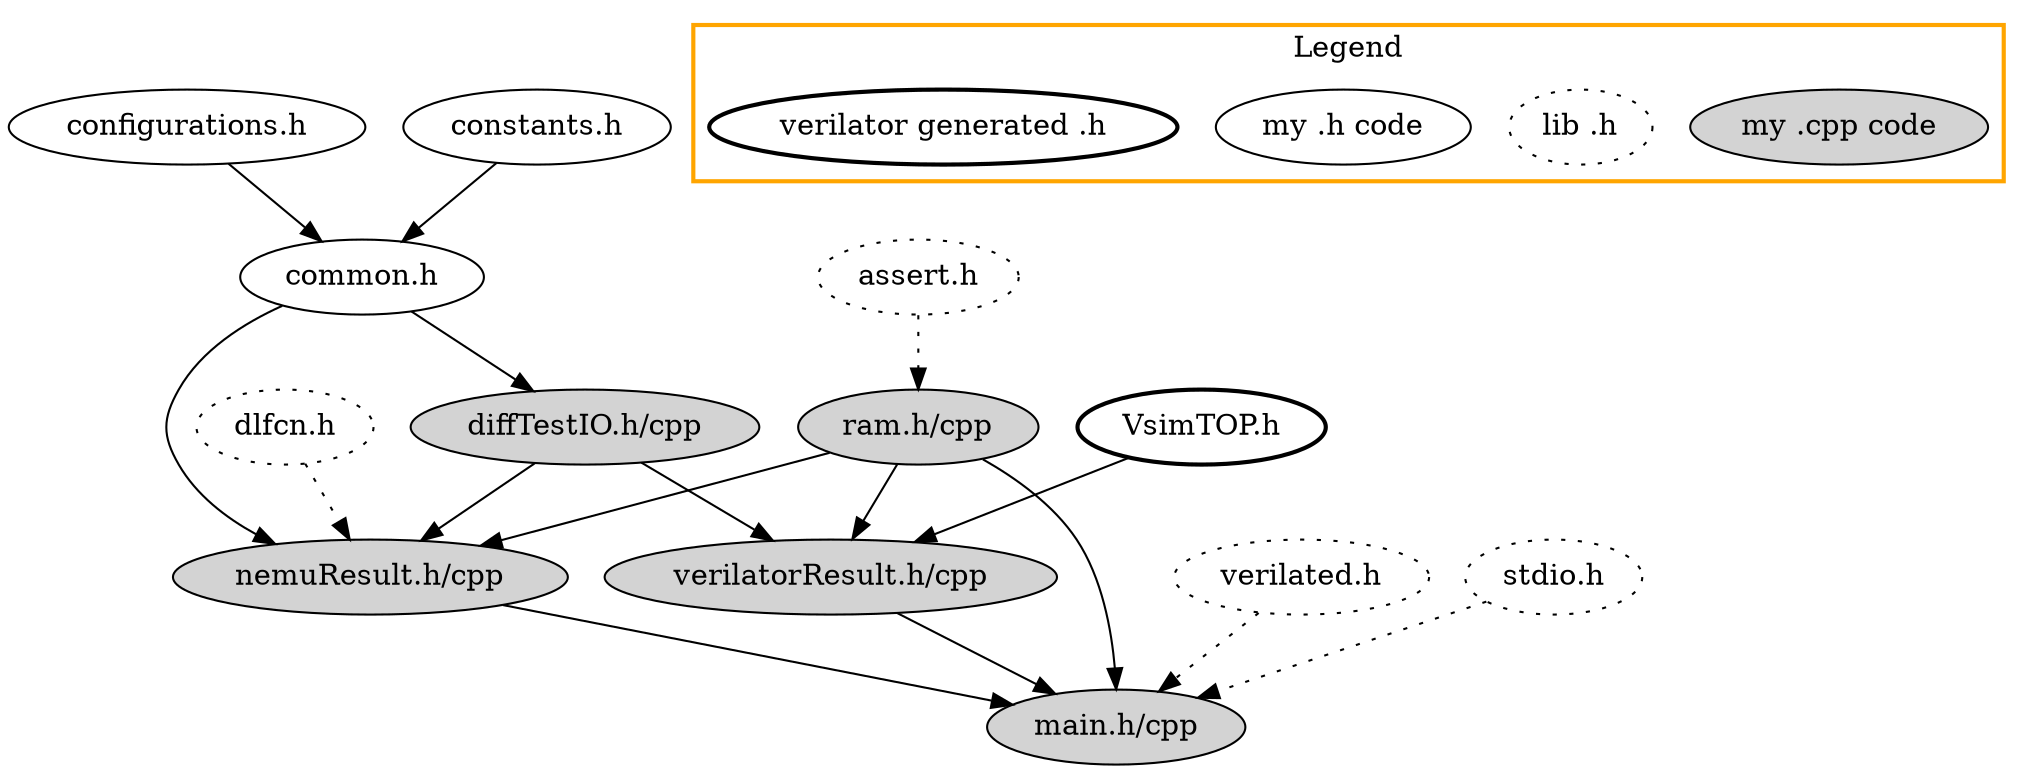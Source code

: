 digraph G {
  "configurations.h" -> "common.h";
  "constants.h" -> "common.h";
  "common.h" -> "diffTestIO.h/cpp", "nemuResult.h/cpp";
  "diffTestIO.h/cpp" -> "verilatorResult.h/cpp", "nemuResult.h/cpp";
  "verilatorResult.h/cpp" -> "main.h/cpp";

  "VsimTOP.h" [style=bold];
  "VsimTOP.h" -> "verilatorResult.h/cpp";

  "nemuResult.h/cpp" [style=filled];
  "verilatorResult.h/cpp" [style=filled];
  "main.h/cpp" [style=filled];
  "ram.h/cpp" [style=filled];
  "diffTestIO.h/cpp" [style=filled];


  "verilated.h" [style=dotted];
  "dlfcn.h" [style=dotted];
  "stdio.h" [style=dotted];
  "assert.h" [style=dotted];
  "verilated.h" -> "main.h/cpp" [style=dotted];
  "dlfcn.h" -> "nemuResult.h/cpp" [style=dotted];
  "stdio.h" -> "main.h/cpp" [style=dotted];
  "assert.h" -> "ram.h/cpp" [style=dotted];

  "ram.h/cpp" -> "main.h/cpp", "nemuResult.h/cpp", "verilatorResult.h/cpp";
  "nemuResult.h/cpp" -> "main.h/cpp";



  // Legend
  subgraph cluster1 {
    "my .cpp code" [style=filled];
    "lib .h" [style=dotted];
    "my .h code";
    "verilator generated .h" [style=bold];

    label = "Legend";
    style=bold;
    color = "orange";
  }
}

// TODO: 1. Add verilator generated .cpp files as a node.
//          The intrinsic problem is we cannot draw a node with `style=filled+bold`
//       2. Add a node represent runnable, which is arrowed by all .cpp.
//          This can only be done after solve TODO1.